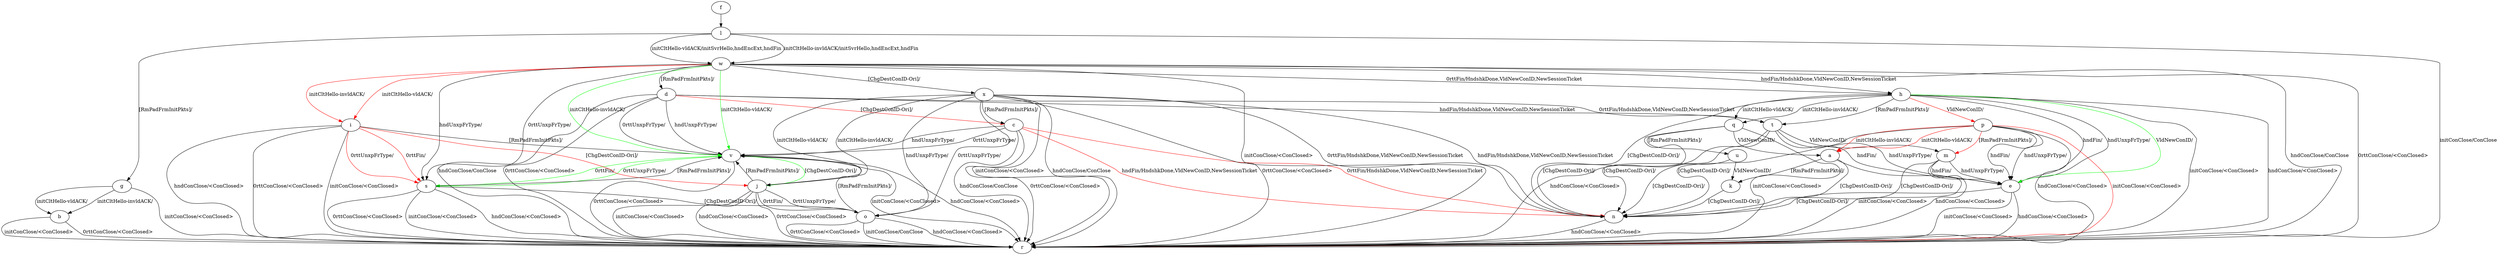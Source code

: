 digraph "" {
	a -> k	[key=0,
		label="[RmPadFrmInitPkts]/ "];
	a -> n	[key=0,
		label="[ChgDestConID-Ori]/ "];
	a -> r	[key=0,
		label="initConClose/<ConClosed> "];
	b -> r	[key=0,
		label="initConClose/<ConClosed> "];
	b -> r	[key=1,
		label="0rttConClose/<ConClosed> "];
	c -> n	[key=0,
		color=red,
		label="hndFin/HndshkDone,VldNewConID,NewSessionTicket "];
	c -> n	[key=1,
		color=red,
		label="0rttFin/HndshkDone,VldNewConID,NewSessionTicket "];
	c -> r	[key=0,
		label="hndConClose/ConClose "];
	c -> r	[key=1,
		label="0rttConClose/<ConClosed> "];
	c -> v	[key=0,
		label="hndUnxpFrType/ "];
	c -> v	[key=1,
		label="0rttUnxpFrType/ "];
	d -> c	[key=0,
		color=red,
		label="[ChgDestConID-Ori]/ "];
	d -> r	[key=0,
		label="hndConClose/ConClose "];
	d -> r	[key=1,
		label="0rttConClose/<ConClosed> "];
	d -> t	[key=0,
		label="hndFin/HndshkDone,VldNewConID,NewSessionTicket "];
	d -> t	[key=1,
		label="0rttFin/HndshkDone,VldNewConID,NewSessionTicket "];
	d -> v	[key=0,
		label="hndUnxpFrType/ "];
	d -> v	[key=1,
		label="0rttUnxpFrType/ "];
	e -> n	[key=0,
		label="[ChgDestConID-Ori]/ "];
	e -> r	[key=0,
		label="initConClose/<ConClosed> "];
	e -> r	[key=1,
		label="hndConClose/<ConClosed> "];
	f -> l	[key=0];
	g -> b	[key=0,
		label="initCltHello-vldACK/ "];
	g -> b	[key=1,
		label="initCltHello-invldACK/ "];
	g -> r	[key=0,
		label="initConClose/<ConClosed> "];
	h -> e	[key=0,
		label="hndFin/ "];
	h -> e	[key=1,
		label="hndUnxpFrType/ "];
	h -> e	[key=2,
		color=green,
		label="VldNewConID/ "];
	h -> n	[key=0,
		label="[ChgDestConID-Ori]/ "];
	h -> p	[key=0,
		color=red,
		label="VldNewConID/ "];
	h -> q	[key=0,
		label="initCltHello-vldACK/ "];
	h -> q	[key=1,
		label="initCltHello-invldACK/ "];
	h -> r	[key=0,
		label="initConClose/<ConClosed> "];
	h -> r	[key=1,
		label="hndConClose/<ConClosed> "];
	h -> t	[key=0,
		label="[RmPadFrmInitPkts]/ "];
	i -> j	[key=0,
		color=red,
		label="[ChgDestConID-Ori]/ "];
	i -> r	[key=0,
		label="initConClose/<ConClosed> "];
	i -> r	[key=1,
		label="hndConClose/<ConClosed> "];
	i -> r	[key=2,
		label="0rttConClose/<ConClosed> "];
	i -> s	[key=0,
		color=red,
		label="0rttFin/ "];
	i -> s	[key=1,
		color=red,
		label="0rttUnxpFrType/ "];
	i -> v	[key=0,
		label="[RmPadFrmInitPkts]/ "];
	j -> o	[key=0,
		label="0rttFin/ "];
	j -> o	[key=1,
		label="0rttUnxpFrType/ "];
	j -> r	[key=0,
		label="initConClose/<ConClosed> "];
	j -> r	[key=1,
		label="hndConClose/<ConClosed> "];
	j -> r	[key=2,
		label="0rttConClose/<ConClosed> "];
	j -> v	[key=0,
		label="[RmPadFrmInitPkts]/ "];
	k -> n	[key=0,
		label="[ChgDestConID-Ori]/ "];
	l -> g	[key=0,
		label="[RmPadFrmInitPkts]/ "];
	l -> r	[key=0,
		label="initConClose/ConClose "];
	l -> w	[key=0,
		label="initCltHello-vldACK/initSvrHello,hndEncExt,hndFin "];
	l -> w	[key=1,
		label="initCltHello-invldACK/initSvrHello,hndEncExt,hndFin "];
	m -> e	[key=0,
		label="hndFin/ "];
	m -> e	[key=1,
		label="hndUnxpFrType/ "];
	m -> n	[key=0,
		label="[ChgDestConID-Ori]/ "];
	m -> r	[key=0,
		label="hndConClose/<ConClosed> "];
	n -> r	[key=0,
		label="hndConClose/<ConClosed> "];
	o -> r	[key=0,
		label="initConClose/ConClose "];
	o -> r	[key=1,
		label="hndConClose/<ConClosed> "];
	o -> r	[key=2,
		label="0rttConClose/<ConClosed> "];
	o -> v	[key=0,
		label="[RmPadFrmInitPkts]/ "];
	p -> a	[key=0,
		color=red,
		label="initCltHello-vldACK/ "];
	p -> a	[key=1,
		color=red,
		label="initCltHello-invldACK/ "];
	p -> e	[key=0,
		label="hndFin/ "];
	p -> e	[key=1,
		label="hndUnxpFrType/ "];
	p -> m	[key=0,
		color=red,
		label="[RmPadFrmInitPkts]/ "];
	p -> n	[key=0,
		label="[ChgDestConID-Ori]/ "];
	p -> r	[key=0,
		label="hndConClose/<ConClosed> "];
	p -> r	[key=1,
		color=red,
		label="initConClose/<ConClosed> "];
	q -> a	[key=0,
		label="VldNewConID/ "];
	q -> n	[key=0,
		label="[ChgDestConID-Ori]/ "];
	q -> r	[key=0,
		label="initConClose/<ConClosed> "];
	q -> u	[key=0,
		label="[RmPadFrmInitPkts]/ "];
	s -> o	[key=0,
		label="[ChgDestConID-Ori]/ "];
	s -> r	[key=0,
		label="initConClose/<ConClosed> "];
	s -> r	[key=1,
		label="hndConClose/<ConClosed> "];
	s -> r	[key=2,
		label="0rttConClose/<ConClosed> "];
	s -> v	[key=0,
		label="[RmPadFrmInitPkts]/ "];
	t -> e	[key=0,
		label="hndFin/ "];
	t -> e	[key=1,
		label="hndUnxpFrType/ "];
	t -> m	[key=0,
		label="VldNewConID/ "];
	t -> n	[key=0,
		label="[ChgDestConID-Ori]/ "];
	t -> r	[key=0,
		label="hndConClose/<ConClosed> "];
	u -> k	[key=0,
		label="VldNewConID/ "];
	u -> n	[key=0,
		label="[ChgDestConID-Ori]/ "];
	v -> j	[key=0,
		color=green,
		label="[ChgDestConID-Ori]/ "];
	v -> r	[key=0,
		label="initConClose/<ConClosed> "];
	v -> r	[key=1,
		label="hndConClose/<ConClosed> "];
	v -> r	[key=2,
		label="0rttConClose/<ConClosed> "];
	v -> s	[key=0,
		color=green,
		label="0rttFin/ "];
	v -> s	[key=1,
		color=green,
		label="0rttUnxpFrType/ "];
	w -> d	[key=0,
		label="[RmPadFrmInitPkts]/ "];
	w -> h	[key=0,
		label="hndFin/HndshkDone,VldNewConID,NewSessionTicket "];
	w -> h	[key=1,
		label="0rttFin/HndshkDone,VldNewConID,NewSessionTicket "];
	w -> i	[key=0,
		color=red,
		label="initCltHello-vldACK/ "];
	w -> i	[key=1,
		color=red,
		label="initCltHello-invldACK/ "];
	w -> r	[key=0,
		label="initConClose/<ConClosed> "];
	w -> r	[key=1,
		label="hndConClose/ConClose "];
	w -> r	[key=2,
		label="0rttConClose/<ConClosed> "];
	w -> s	[key=0,
		label="hndUnxpFrType/ "];
	w -> s	[key=1,
		label="0rttUnxpFrType/ "];
	w -> v	[key=0,
		color=green,
		label="initCltHello-vldACK/ "];
	w -> v	[key=1,
		color=green,
		label="initCltHello-invldACK/ "];
	w -> x	[key=0,
		label="[ChgDestConID-Ori]/ "];
	x -> c	[key=0,
		label="[RmPadFrmInitPkts]/ "];
	x -> j	[key=0,
		label="initCltHello-vldACK/ "];
	x -> j	[key=1,
		label="initCltHello-invldACK/ "];
	x -> n	[key=0,
		label="hndFin/HndshkDone,VldNewConID,NewSessionTicket "];
	x -> n	[key=1,
		label="0rttFin/HndshkDone,VldNewConID,NewSessionTicket "];
	x -> o	[key=0,
		label="hndUnxpFrType/ "];
	x -> o	[key=1,
		label="0rttUnxpFrType/ "];
	x -> r	[key=0,
		label="initConClose/<ConClosed> "];
	x -> r	[key=1,
		label="hndConClose/ConClose "];
	x -> r	[key=2,
		label="0rttConClose/<ConClosed> "];
}

